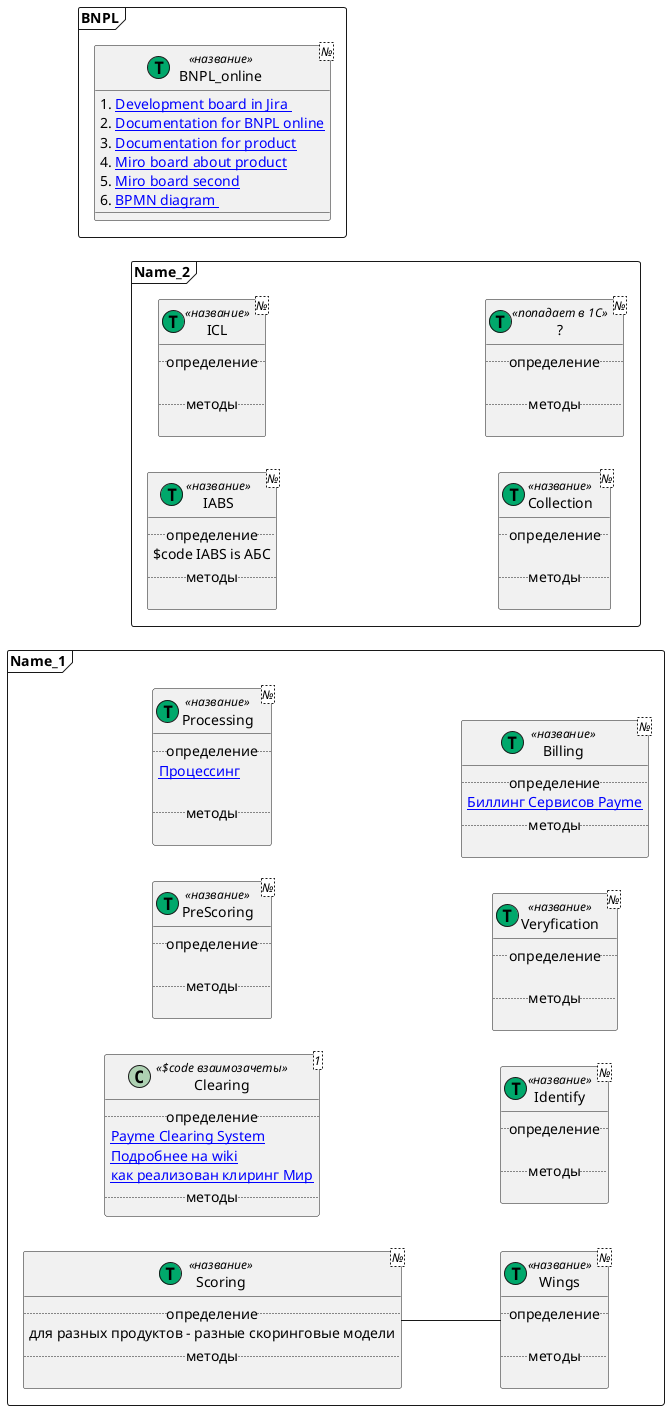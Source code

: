@startuml
page 1x2
skinparam pageMargin 10
skinparam pageExternalColor gray
skinparam pageBorderColor black

'!pragma layout smetana /'сначала простой элемент, затем вложенный элемент.'/
left to right direction

!$class_type = "(T,#00a86b)"
!$next = ".."

  package Name_1 <<Frame>> { 
    class Clearing <1> <<$code взаимозачеты>> {
      .. определение ..
      [[https://spaceneobank.atlassian.net/wiki/spaces/PSE/overview {Клиринг это - безналичные расчёты между странами, компаниями, предприятиями и банками за поставленные, проданные друг другу товары, ценные бумаги и оказанные услуги, осуществляемые путём взаимного зачёта, исходя из условий баланса платежей.} Payme Clearing System]]
      [[https://ru.wikipedia.org/wiki/%D0%9A%D0%BB%D0%B8%D1%80%D0%B8%D0%BD%D0%B3 {Кли́ринг англ. clearing — очистка безналичные расчёты между государствами, странами, компаниями, предприятиями, банками и так далее, за поставленные, проданные друг другу товары, ценные бумаги и оказанные услуги, осуществляемые путём взаимного зачёта, исходя из условий баланса платежей.} Подробнее на wiki]]
      [[https://habr.com/ru/companies/oleg-bunin/articles/695262/ {коммент 2} как реализован клиринг Мир]]
      .. методы ..
    }
    class PreScoring <№> <<$class_type название>> {
      .. определение ..
       
      .. методы ..
      
    }
    class Scoring <№> <<$class_type название>> {
      .. определение ..
       для разных продуктов - разные скоринговые модели
      .. методы ..

    }
    
    Scoring -- Wings
    
    class Wings <№> <<$class_type название>> {
      .. определение ..
       
      .. методы ..
      
    }
    class Processing <№>  <<$class_type название>> {
      .. определение ..
         [[https://spaceneobank.atlassian.net/wiki/x/PwDIs {Процессинг - сущность которая дает возможность работать с внешними процессингами (Uzcard, Humo). У него есть 3 основные (которые делятся) и несколько мелких задач: \n 1. Получение информация о карте \n 2. Выполнение разных действий по карте \n 3. Работа с транзакциями по карте \n 4. Другое} Процессинг]]
      
      .. методы ..
      
    }
    class Identify <№> <<$class_type название>> {
      .. определение ..
       
      .. методы ..
      
    }
    class Veryfication <№> <<$class_type название>> {
      .. определение ..
       
      .. методы ..
      
    }
    class Billing <№> <<$class_type название>>  {
      .. определение ..
      [[https://spaceneobank.atlassian.net/wiki/spaces/PLTP/pages/3024028199/Payme {Биллинг - это централизованная система для работ с подписками и периодическими услугами (т.к. мониторинг платежей, уведомления штрафов ГАИ и тд.), в котором реализована плавающая дата списания, что позволяет плавно распределить нагрузку. Последующие даты списания настраиваются конфигурациями в самой услуге, каждая из которых может быть настроена по своему, требования этих конфигураций будет выполнять биллинг (К примеру: в услуге можно настроить период биллинга, по истечении которого будут списываться средства за продление, длительность периода демо-версии, а так же в течении какого периода будут производиться попытки списания).} Биллинг Сервисов Payme]]
      .. методы ..
      
    }
  }
  
  /'-----------------------------------------------------------------------'/
  
  package Name_2 <<Frame>> {
     class IABS <№> <<$class_type название>> {
      .. определение ..
       $code IABS is АБС
      .. методы ..
      
    }
     class ICL <№> <<$class_type название>> {
      .. определение ..
       
      .. методы ..
      
    }
     class Collection <№> <<$class_type название>> {
      .. определение ..
       
      .. методы ..
      
    }
     class ? <№> <<$class_type попадает в 1С>> {
      .. определение ..
       
      .. методы ..
      
    }
  }
  
  /'-----------------------------------------------------------------------'/
   package BNPL <<Frame>> {
    class BNPL_online <№> <<$class_type название>>  {
      1. [[https://spaceneobank.atlassian.net/jira/plans/211/scenarios/211/timeline?vid=910 {} Development board in Jira ]]
      2. [[https://spaceneobank.atlassian.net/wiki/spaces/PLTP/pages/3128328244/Payme+-+BNPL+AKA+Otsrochka+-+DelayP {} Documentation for BNPL online]]
      3. [[https://spaceneobank.atlassian.net/wiki/x/gwEHtQ {} Documentation for product]]
      4. [[https://miro.com/app/board/uXjVKNszEq8=/ {} Miro board about product]]
      5. [[https://miro.com/app/board/uXjVNWUeg0U=/ {} Miro board second]]
      6. [[https://miro.com/app/board/uXjVLda9LjA=/ {} BPMN diagram ]]
    }
  }

@enduml
